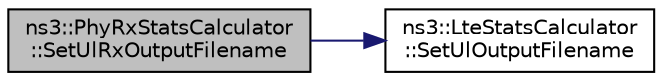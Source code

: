 digraph "ns3::PhyRxStatsCalculator::SetUlRxOutputFilename"
{
 // LATEX_PDF_SIZE
  edge [fontname="Helvetica",fontsize="10",labelfontname="Helvetica",labelfontsize="10"];
  node [fontname="Helvetica",fontsize="10",shape=record];
  rankdir="LR";
  Node1 [label="ns3::PhyRxStatsCalculator\l::SetUlRxOutputFilename",height=0.2,width=0.4,color="black", fillcolor="grey75", style="filled", fontcolor="black",tooltip="Set the name of the file where the UL Rx PHY statistics will be stored."];
  Node1 -> Node2 [color="midnightblue",fontsize="10",style="solid",fontname="Helvetica"];
  Node2 [label="ns3::LteStatsCalculator\l::SetUlOutputFilename",height=0.2,width=0.4,color="black", fillcolor="white", style="filled",URL="$classns3_1_1_lte_stats_calculator.html#a47ced91f91ab7550e347ee1a933ca998",tooltip="Set the name of the file where the uplink statistics will be stored."];
}
